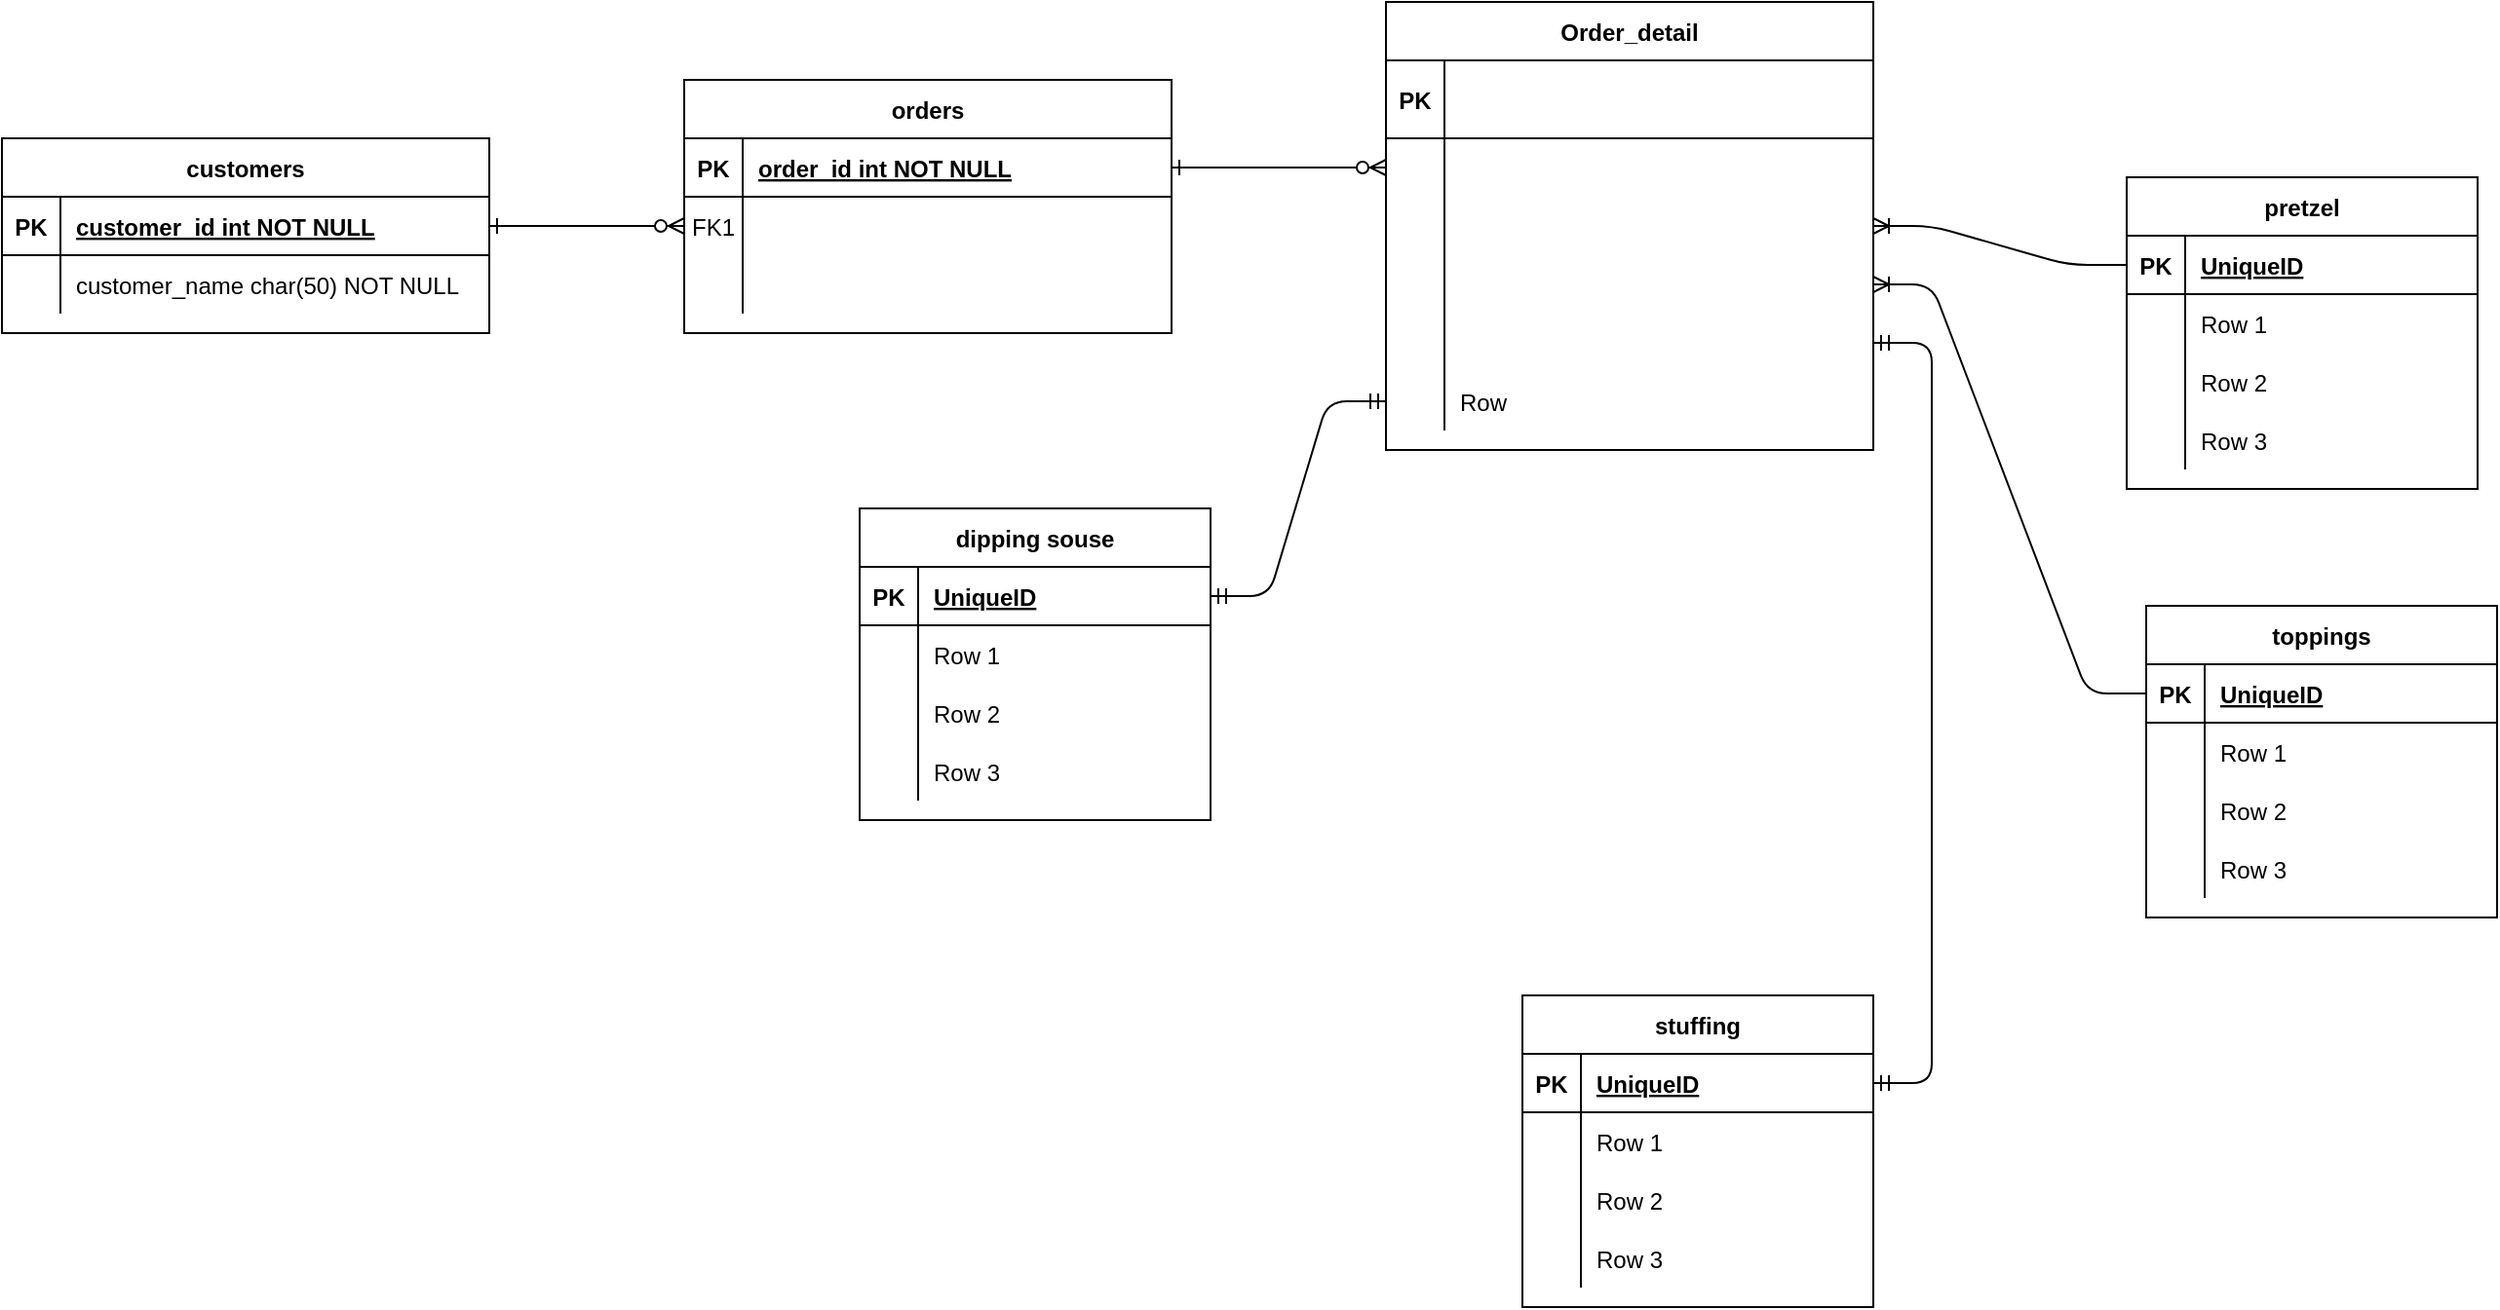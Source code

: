 <mxfile version="14.7.1" type="github">
  <diagram id="R2lEEEUBdFMjLlhIrx00" name="Page-1">
    <mxGraphModel dx="1941" dy="715" grid="1" gridSize="10" guides="1" tooltips="1" connect="1" arrows="1" fold="1" page="1" pageScale="1" pageWidth="850" pageHeight="1100" math="0" shadow="0" extFonts="Permanent Marker^https://fonts.googleapis.com/css?family=Permanent+Marker">
      <root>
        <mxCell id="0" />
        <mxCell id="1" parent="0" />
        <mxCell id="C-vyLk0tnHw3VtMMgP7b-1" value="" style="edgeStyle=entityRelationEdgeStyle;endArrow=ERzeroToMany;startArrow=ERone;endFill=1;startFill=0;" parent="1" source="C-vyLk0tnHw3VtMMgP7b-24" target="C-vyLk0tnHw3VtMMgP7b-6" edge="1">
          <mxGeometry width="100" height="100" relative="1" as="geometry">
            <mxPoint x="340" y="720" as="sourcePoint" />
            <mxPoint x="440" y="620" as="targetPoint" />
          </mxGeometry>
        </mxCell>
        <mxCell id="C-vyLk0tnHw3VtMMgP7b-12" value="" style="edgeStyle=entityRelationEdgeStyle;endArrow=ERzeroToMany;startArrow=ERone;endFill=1;startFill=0;" parent="1" source="C-vyLk0tnHw3VtMMgP7b-3" target="C-vyLk0tnHw3VtMMgP7b-17" edge="1">
          <mxGeometry width="100" height="100" relative="1" as="geometry">
            <mxPoint x="400" y="180" as="sourcePoint" />
            <mxPoint x="460" y="205" as="targetPoint" />
          </mxGeometry>
        </mxCell>
        <mxCell id="C-vyLk0tnHw3VtMMgP7b-2" value="orders" style="shape=table;startSize=30;container=1;collapsible=1;childLayout=tableLayout;fixedRows=1;rowLines=0;fontStyle=1;align=center;resizeLast=1;" parent="1" vertex="1">
          <mxGeometry x="390" y="50" width="250" height="130" as="geometry" />
        </mxCell>
        <mxCell id="C-vyLk0tnHw3VtMMgP7b-3" value="" style="shape=partialRectangle;collapsible=0;dropTarget=0;pointerEvents=0;fillColor=none;points=[[0,0.5],[1,0.5]];portConstraint=eastwest;top=0;left=0;right=0;bottom=1;" parent="C-vyLk0tnHw3VtMMgP7b-2" vertex="1">
          <mxGeometry y="30" width="250" height="30" as="geometry" />
        </mxCell>
        <mxCell id="C-vyLk0tnHw3VtMMgP7b-4" value="PK" style="shape=partialRectangle;overflow=hidden;connectable=0;fillColor=none;top=0;left=0;bottom=0;right=0;fontStyle=1;" parent="C-vyLk0tnHw3VtMMgP7b-3" vertex="1">
          <mxGeometry width="30" height="30" as="geometry" />
        </mxCell>
        <mxCell id="C-vyLk0tnHw3VtMMgP7b-5" value="order_id int NOT NULL " style="shape=partialRectangle;overflow=hidden;connectable=0;fillColor=none;top=0;left=0;bottom=0;right=0;align=left;spacingLeft=6;fontStyle=5;" parent="C-vyLk0tnHw3VtMMgP7b-3" vertex="1">
          <mxGeometry x="30" width="220" height="30" as="geometry" />
        </mxCell>
        <mxCell id="C-vyLk0tnHw3VtMMgP7b-6" value="" style="shape=partialRectangle;collapsible=0;dropTarget=0;pointerEvents=0;fillColor=none;points=[[0,0.5],[1,0.5]];portConstraint=eastwest;top=0;left=0;right=0;bottom=0;" parent="C-vyLk0tnHw3VtMMgP7b-2" vertex="1">
          <mxGeometry y="60" width="250" height="30" as="geometry" />
        </mxCell>
        <mxCell id="C-vyLk0tnHw3VtMMgP7b-7" value="FK1" style="shape=partialRectangle;overflow=hidden;connectable=0;fillColor=none;top=0;left=0;bottom=0;right=0;" parent="C-vyLk0tnHw3VtMMgP7b-6" vertex="1">
          <mxGeometry width="30" height="30" as="geometry" />
        </mxCell>
        <mxCell id="C-vyLk0tnHw3VtMMgP7b-8" value="" style="shape=partialRectangle;overflow=hidden;connectable=0;fillColor=none;top=0;left=0;bottom=0;right=0;align=left;spacingLeft=6;" parent="C-vyLk0tnHw3VtMMgP7b-6" vertex="1">
          <mxGeometry x="30" width="220" height="30" as="geometry" />
        </mxCell>
        <mxCell id="C-vyLk0tnHw3VtMMgP7b-9" value="" style="shape=partialRectangle;collapsible=0;dropTarget=0;pointerEvents=0;fillColor=none;points=[[0,0.5],[1,0.5]];portConstraint=eastwest;top=0;left=0;right=0;bottom=0;" parent="C-vyLk0tnHw3VtMMgP7b-2" vertex="1">
          <mxGeometry y="90" width="250" height="30" as="geometry" />
        </mxCell>
        <mxCell id="C-vyLk0tnHw3VtMMgP7b-10" value="" style="shape=partialRectangle;overflow=hidden;connectable=0;fillColor=none;top=0;left=0;bottom=0;right=0;" parent="C-vyLk0tnHw3VtMMgP7b-9" vertex="1">
          <mxGeometry width="30" height="30" as="geometry" />
        </mxCell>
        <mxCell id="C-vyLk0tnHw3VtMMgP7b-11" value="" style="shape=partialRectangle;overflow=hidden;connectable=0;fillColor=none;top=0;left=0;bottom=0;right=0;align=left;spacingLeft=6;" parent="C-vyLk0tnHw3VtMMgP7b-9" vertex="1">
          <mxGeometry x="30" width="220" height="30" as="geometry" />
        </mxCell>
        <mxCell id="C-vyLk0tnHw3VtMMgP7b-13" value="Order_detail" style="shape=table;startSize=30;container=1;collapsible=1;childLayout=tableLayout;fixedRows=1;rowLines=0;fontStyle=1;align=center;resizeLast=1;" parent="1" vertex="1">
          <mxGeometry x="750" y="10" width="250" height="230" as="geometry" />
        </mxCell>
        <mxCell id="C-vyLk0tnHw3VtMMgP7b-14" value="" style="shape=partialRectangle;collapsible=0;dropTarget=0;pointerEvents=0;fillColor=none;points=[[0,0.5],[1,0.5]];portConstraint=eastwest;top=0;left=0;right=0;bottom=1;" parent="C-vyLk0tnHw3VtMMgP7b-13" vertex="1">
          <mxGeometry y="30" width="250" height="40" as="geometry" />
        </mxCell>
        <mxCell id="C-vyLk0tnHw3VtMMgP7b-15" value="PK" style="shape=partialRectangle;overflow=hidden;connectable=0;fillColor=none;top=0;left=0;bottom=0;right=0;fontStyle=1;" parent="C-vyLk0tnHw3VtMMgP7b-14" vertex="1">
          <mxGeometry width="30" height="40" as="geometry" />
        </mxCell>
        <mxCell id="C-vyLk0tnHw3VtMMgP7b-16" value="" style="shape=partialRectangle;overflow=hidden;connectable=0;fillColor=none;top=0;left=0;bottom=0;right=0;align=left;spacingLeft=6;fontStyle=5;" parent="C-vyLk0tnHw3VtMMgP7b-14" vertex="1">
          <mxGeometry x="30" width="220" height="40" as="geometry" />
        </mxCell>
        <mxCell id="C-vyLk0tnHw3VtMMgP7b-17" value="" style="shape=partialRectangle;collapsible=0;dropTarget=0;pointerEvents=0;fillColor=none;points=[[0,0.5],[1,0.5]];portConstraint=eastwest;top=0;left=0;right=0;bottom=0;" parent="C-vyLk0tnHw3VtMMgP7b-13" vertex="1">
          <mxGeometry y="70" width="250" height="30" as="geometry" />
        </mxCell>
        <mxCell id="C-vyLk0tnHw3VtMMgP7b-18" value="" style="shape=partialRectangle;overflow=hidden;connectable=0;fillColor=none;top=0;left=0;bottom=0;right=0;" parent="C-vyLk0tnHw3VtMMgP7b-17" vertex="1">
          <mxGeometry width="30" height="30" as="geometry" />
        </mxCell>
        <mxCell id="C-vyLk0tnHw3VtMMgP7b-19" value="" style="shape=partialRectangle;overflow=hidden;connectable=0;fillColor=none;top=0;left=0;bottom=0;right=0;align=left;spacingLeft=6;" parent="C-vyLk0tnHw3VtMMgP7b-17" vertex="1">
          <mxGeometry x="30" width="220" height="30" as="geometry" />
        </mxCell>
        <mxCell id="C-vyLk0tnHw3VtMMgP7b-20" value="" style="shape=partialRectangle;collapsible=0;dropTarget=0;pointerEvents=0;fillColor=none;points=[[0,0.5],[1,0.5]];portConstraint=eastwest;top=0;left=0;right=0;bottom=0;" parent="C-vyLk0tnHw3VtMMgP7b-13" vertex="1">
          <mxGeometry y="100" width="250" height="30" as="geometry" />
        </mxCell>
        <mxCell id="C-vyLk0tnHw3VtMMgP7b-21" value="" style="shape=partialRectangle;overflow=hidden;connectable=0;fillColor=none;top=0;left=0;bottom=0;right=0;" parent="C-vyLk0tnHw3VtMMgP7b-20" vertex="1">
          <mxGeometry width="30" height="30" as="geometry" />
        </mxCell>
        <mxCell id="C-vyLk0tnHw3VtMMgP7b-22" value="" style="shape=partialRectangle;overflow=hidden;connectable=0;fillColor=none;top=0;left=0;bottom=0;right=0;align=left;spacingLeft=6;" parent="C-vyLk0tnHw3VtMMgP7b-20" vertex="1">
          <mxGeometry x="30" width="220" height="30" as="geometry" />
        </mxCell>
        <mxCell id="SeP6EEfmaqs1ro0g8CX2-17" value="" style="shape=partialRectangle;collapsible=0;dropTarget=0;pointerEvents=0;fillColor=none;top=0;left=0;bottom=0;right=0;points=[[0,0.5],[1,0.5]];portConstraint=eastwest;" vertex="1" parent="C-vyLk0tnHw3VtMMgP7b-13">
          <mxGeometry y="130" width="250" height="30" as="geometry" />
        </mxCell>
        <mxCell id="SeP6EEfmaqs1ro0g8CX2-18" value="" style="shape=partialRectangle;connectable=0;fillColor=none;top=0;left=0;bottom=0;right=0;editable=1;overflow=hidden;" vertex="1" parent="SeP6EEfmaqs1ro0g8CX2-17">
          <mxGeometry width="30" height="30" as="geometry" />
        </mxCell>
        <mxCell id="SeP6EEfmaqs1ro0g8CX2-19" value="" style="shape=partialRectangle;connectable=0;fillColor=none;top=0;left=0;bottom=0;right=0;align=left;spacingLeft=6;overflow=hidden;" vertex="1" parent="SeP6EEfmaqs1ro0g8CX2-17">
          <mxGeometry x="30" width="220" height="30" as="geometry" />
        </mxCell>
        <mxCell id="SeP6EEfmaqs1ro0g8CX2-22" value="" style="shape=partialRectangle;collapsible=0;dropTarget=0;pointerEvents=0;fillColor=none;top=0;left=0;bottom=0;right=0;points=[[0,0.5],[1,0.5]];portConstraint=eastwest;" vertex="1" parent="C-vyLk0tnHw3VtMMgP7b-13">
          <mxGeometry y="160" width="250" height="30" as="geometry" />
        </mxCell>
        <mxCell id="SeP6EEfmaqs1ro0g8CX2-23" value="" style="shape=partialRectangle;connectable=0;fillColor=none;top=0;left=0;bottom=0;right=0;editable=1;overflow=hidden;" vertex="1" parent="SeP6EEfmaqs1ro0g8CX2-22">
          <mxGeometry width="30" height="30" as="geometry" />
        </mxCell>
        <mxCell id="SeP6EEfmaqs1ro0g8CX2-24" value="" style="shape=partialRectangle;connectable=0;fillColor=none;top=0;left=0;bottom=0;right=0;align=left;spacingLeft=6;overflow=hidden;" vertex="1" parent="SeP6EEfmaqs1ro0g8CX2-22">
          <mxGeometry x="30" width="220" height="30" as="geometry" />
        </mxCell>
        <mxCell id="SeP6EEfmaqs1ro0g8CX2-54" value="" style="shape=partialRectangle;collapsible=0;dropTarget=0;pointerEvents=0;fillColor=none;top=0;left=0;bottom=0;right=0;points=[[0,0.5],[1,0.5]];portConstraint=eastwest;" vertex="1" parent="C-vyLk0tnHw3VtMMgP7b-13">
          <mxGeometry y="190" width="250" height="30" as="geometry" />
        </mxCell>
        <mxCell id="SeP6EEfmaqs1ro0g8CX2-55" value="" style="shape=partialRectangle;connectable=0;fillColor=none;top=0;left=0;bottom=0;right=0;editable=1;overflow=hidden;" vertex="1" parent="SeP6EEfmaqs1ro0g8CX2-54">
          <mxGeometry width="30" height="30" as="geometry" />
        </mxCell>
        <mxCell id="SeP6EEfmaqs1ro0g8CX2-56" value="Row" style="shape=partialRectangle;connectable=0;fillColor=none;top=0;left=0;bottom=0;right=0;align=left;spacingLeft=6;overflow=hidden;" vertex="1" parent="SeP6EEfmaqs1ro0g8CX2-54">
          <mxGeometry x="30" width="220" height="30" as="geometry" />
        </mxCell>
        <mxCell id="C-vyLk0tnHw3VtMMgP7b-23" value="customers" style="shape=table;startSize=30;container=1;collapsible=1;childLayout=tableLayout;fixedRows=1;rowLines=0;fontStyle=1;align=center;resizeLast=1;" parent="1" vertex="1">
          <mxGeometry x="40" y="80" width="250" height="100" as="geometry" />
        </mxCell>
        <mxCell id="C-vyLk0tnHw3VtMMgP7b-24" value="" style="shape=partialRectangle;collapsible=0;dropTarget=0;pointerEvents=0;fillColor=none;points=[[0,0.5],[1,0.5]];portConstraint=eastwest;top=0;left=0;right=0;bottom=1;" parent="C-vyLk0tnHw3VtMMgP7b-23" vertex="1">
          <mxGeometry y="30" width="250" height="30" as="geometry" />
        </mxCell>
        <mxCell id="C-vyLk0tnHw3VtMMgP7b-25" value="PK" style="shape=partialRectangle;overflow=hidden;connectable=0;fillColor=none;top=0;left=0;bottom=0;right=0;fontStyle=1;" parent="C-vyLk0tnHw3VtMMgP7b-24" vertex="1">
          <mxGeometry width="30" height="30" as="geometry" />
        </mxCell>
        <mxCell id="C-vyLk0tnHw3VtMMgP7b-26" value="customer_id int NOT NULL " style="shape=partialRectangle;overflow=hidden;connectable=0;fillColor=none;top=0;left=0;bottom=0;right=0;align=left;spacingLeft=6;fontStyle=5;" parent="C-vyLk0tnHw3VtMMgP7b-24" vertex="1">
          <mxGeometry x="30" width="220" height="30" as="geometry" />
        </mxCell>
        <mxCell id="C-vyLk0tnHw3VtMMgP7b-27" value="" style="shape=partialRectangle;collapsible=0;dropTarget=0;pointerEvents=0;fillColor=none;points=[[0,0.5],[1,0.5]];portConstraint=eastwest;top=0;left=0;right=0;bottom=0;" parent="C-vyLk0tnHw3VtMMgP7b-23" vertex="1">
          <mxGeometry y="60" width="250" height="30" as="geometry" />
        </mxCell>
        <mxCell id="C-vyLk0tnHw3VtMMgP7b-28" value="" style="shape=partialRectangle;overflow=hidden;connectable=0;fillColor=none;top=0;left=0;bottom=0;right=0;" parent="C-vyLk0tnHw3VtMMgP7b-27" vertex="1">
          <mxGeometry width="30" height="30" as="geometry" />
        </mxCell>
        <mxCell id="C-vyLk0tnHw3VtMMgP7b-29" value="customer_name char(50) NOT NULL" style="shape=partialRectangle;overflow=hidden;connectable=0;fillColor=none;top=0;left=0;bottom=0;right=0;align=left;spacingLeft=6;" parent="C-vyLk0tnHw3VtMMgP7b-27" vertex="1">
          <mxGeometry x="30" width="220" height="30" as="geometry" />
        </mxCell>
        <mxCell id="SeP6EEfmaqs1ro0g8CX2-1" value="pretzel" style="shape=table;startSize=30;container=1;collapsible=1;childLayout=tableLayout;fixedRows=1;rowLines=0;fontStyle=1;align=center;resizeLast=1;" vertex="1" parent="1">
          <mxGeometry x="1130" y="100" width="180" height="160" as="geometry" />
        </mxCell>
        <mxCell id="SeP6EEfmaqs1ro0g8CX2-2" value="" style="shape=partialRectangle;collapsible=0;dropTarget=0;pointerEvents=0;fillColor=none;top=0;left=0;bottom=1;right=0;points=[[0,0.5],[1,0.5]];portConstraint=eastwest;" vertex="1" parent="SeP6EEfmaqs1ro0g8CX2-1">
          <mxGeometry y="30" width="180" height="30" as="geometry" />
        </mxCell>
        <mxCell id="SeP6EEfmaqs1ro0g8CX2-3" value="PK" style="shape=partialRectangle;connectable=0;fillColor=none;top=0;left=0;bottom=0;right=0;fontStyle=1;overflow=hidden;" vertex="1" parent="SeP6EEfmaqs1ro0g8CX2-2">
          <mxGeometry width="30" height="30" as="geometry" />
        </mxCell>
        <mxCell id="SeP6EEfmaqs1ro0g8CX2-4" value="UniqueID" style="shape=partialRectangle;connectable=0;fillColor=none;top=0;left=0;bottom=0;right=0;align=left;spacingLeft=6;fontStyle=5;overflow=hidden;" vertex="1" parent="SeP6EEfmaqs1ro0g8CX2-2">
          <mxGeometry x="30" width="150" height="30" as="geometry" />
        </mxCell>
        <mxCell id="SeP6EEfmaqs1ro0g8CX2-5" value="" style="shape=partialRectangle;collapsible=0;dropTarget=0;pointerEvents=0;fillColor=none;top=0;left=0;bottom=0;right=0;points=[[0,0.5],[1,0.5]];portConstraint=eastwest;" vertex="1" parent="SeP6EEfmaqs1ro0g8CX2-1">
          <mxGeometry y="60" width="180" height="30" as="geometry" />
        </mxCell>
        <mxCell id="SeP6EEfmaqs1ro0g8CX2-6" value="" style="shape=partialRectangle;connectable=0;fillColor=none;top=0;left=0;bottom=0;right=0;editable=1;overflow=hidden;" vertex="1" parent="SeP6EEfmaqs1ro0g8CX2-5">
          <mxGeometry width="30" height="30" as="geometry" />
        </mxCell>
        <mxCell id="SeP6EEfmaqs1ro0g8CX2-7" value="Row 1" style="shape=partialRectangle;connectable=0;fillColor=none;top=0;left=0;bottom=0;right=0;align=left;spacingLeft=6;overflow=hidden;" vertex="1" parent="SeP6EEfmaqs1ro0g8CX2-5">
          <mxGeometry x="30" width="150" height="30" as="geometry" />
        </mxCell>
        <mxCell id="SeP6EEfmaqs1ro0g8CX2-8" value="" style="shape=partialRectangle;collapsible=0;dropTarget=0;pointerEvents=0;fillColor=none;top=0;left=0;bottom=0;right=0;points=[[0,0.5],[1,0.5]];portConstraint=eastwest;" vertex="1" parent="SeP6EEfmaqs1ro0g8CX2-1">
          <mxGeometry y="90" width="180" height="30" as="geometry" />
        </mxCell>
        <mxCell id="SeP6EEfmaqs1ro0g8CX2-9" value="" style="shape=partialRectangle;connectable=0;fillColor=none;top=0;left=0;bottom=0;right=0;editable=1;overflow=hidden;" vertex="1" parent="SeP6EEfmaqs1ro0g8CX2-8">
          <mxGeometry width="30" height="30" as="geometry" />
        </mxCell>
        <mxCell id="SeP6EEfmaqs1ro0g8CX2-10" value="Row 2" style="shape=partialRectangle;connectable=0;fillColor=none;top=0;left=0;bottom=0;right=0;align=left;spacingLeft=6;overflow=hidden;" vertex="1" parent="SeP6EEfmaqs1ro0g8CX2-8">
          <mxGeometry x="30" width="150" height="30" as="geometry" />
        </mxCell>
        <mxCell id="SeP6EEfmaqs1ro0g8CX2-11" value="" style="shape=partialRectangle;collapsible=0;dropTarget=0;pointerEvents=0;fillColor=none;top=0;left=0;bottom=0;right=0;points=[[0,0.5],[1,0.5]];portConstraint=eastwest;" vertex="1" parent="SeP6EEfmaqs1ro0g8CX2-1">
          <mxGeometry y="120" width="180" height="30" as="geometry" />
        </mxCell>
        <mxCell id="SeP6EEfmaqs1ro0g8CX2-12" value="" style="shape=partialRectangle;connectable=0;fillColor=none;top=0;left=0;bottom=0;right=0;editable=1;overflow=hidden;" vertex="1" parent="SeP6EEfmaqs1ro0g8CX2-11">
          <mxGeometry width="30" height="30" as="geometry" />
        </mxCell>
        <mxCell id="SeP6EEfmaqs1ro0g8CX2-13" value="Row 3" style="shape=partialRectangle;connectable=0;fillColor=none;top=0;left=0;bottom=0;right=0;align=left;spacingLeft=6;overflow=hidden;" vertex="1" parent="SeP6EEfmaqs1ro0g8CX2-11">
          <mxGeometry x="30" width="150" height="30" as="geometry" />
        </mxCell>
        <mxCell id="SeP6EEfmaqs1ro0g8CX2-14" value="" style="edgeStyle=entityRelationEdgeStyle;fontSize=12;html=1;endArrow=ERoneToMany;" edge="1" parent="1" source="SeP6EEfmaqs1ro0g8CX2-2" target="C-vyLk0tnHw3VtMMgP7b-20">
          <mxGeometry width="100" height="100" relative="1" as="geometry">
            <mxPoint x="370" y="420" as="sourcePoint" />
            <mxPoint x="470" y="320" as="targetPoint" />
          </mxGeometry>
        </mxCell>
        <mxCell id="SeP6EEfmaqs1ro0g8CX2-25" value="toppings" style="shape=table;startSize=30;container=1;collapsible=1;childLayout=tableLayout;fixedRows=1;rowLines=0;fontStyle=1;align=center;resizeLast=1;" vertex="1" parent="1">
          <mxGeometry x="1140" y="320" width="180" height="160" as="geometry" />
        </mxCell>
        <mxCell id="SeP6EEfmaqs1ro0g8CX2-26" value="" style="shape=partialRectangle;collapsible=0;dropTarget=0;pointerEvents=0;fillColor=none;top=0;left=0;bottom=1;right=0;points=[[0,0.5],[1,0.5]];portConstraint=eastwest;" vertex="1" parent="SeP6EEfmaqs1ro0g8CX2-25">
          <mxGeometry y="30" width="180" height="30" as="geometry" />
        </mxCell>
        <mxCell id="SeP6EEfmaqs1ro0g8CX2-27" value="PK" style="shape=partialRectangle;connectable=0;fillColor=none;top=0;left=0;bottom=0;right=0;fontStyle=1;overflow=hidden;" vertex="1" parent="SeP6EEfmaqs1ro0g8CX2-26">
          <mxGeometry width="30" height="30" as="geometry" />
        </mxCell>
        <mxCell id="SeP6EEfmaqs1ro0g8CX2-28" value="UniqueID" style="shape=partialRectangle;connectable=0;fillColor=none;top=0;left=0;bottom=0;right=0;align=left;spacingLeft=6;fontStyle=5;overflow=hidden;" vertex="1" parent="SeP6EEfmaqs1ro0g8CX2-26">
          <mxGeometry x="30" width="150" height="30" as="geometry" />
        </mxCell>
        <mxCell id="SeP6EEfmaqs1ro0g8CX2-29" value="" style="shape=partialRectangle;collapsible=0;dropTarget=0;pointerEvents=0;fillColor=none;top=0;left=0;bottom=0;right=0;points=[[0,0.5],[1,0.5]];portConstraint=eastwest;" vertex="1" parent="SeP6EEfmaqs1ro0g8CX2-25">
          <mxGeometry y="60" width="180" height="30" as="geometry" />
        </mxCell>
        <mxCell id="SeP6EEfmaqs1ro0g8CX2-30" value="" style="shape=partialRectangle;connectable=0;fillColor=none;top=0;left=0;bottom=0;right=0;editable=1;overflow=hidden;" vertex="1" parent="SeP6EEfmaqs1ro0g8CX2-29">
          <mxGeometry width="30" height="30" as="geometry" />
        </mxCell>
        <mxCell id="SeP6EEfmaqs1ro0g8CX2-31" value="Row 1" style="shape=partialRectangle;connectable=0;fillColor=none;top=0;left=0;bottom=0;right=0;align=left;spacingLeft=6;overflow=hidden;" vertex="1" parent="SeP6EEfmaqs1ro0g8CX2-29">
          <mxGeometry x="30" width="150" height="30" as="geometry" />
        </mxCell>
        <mxCell id="SeP6EEfmaqs1ro0g8CX2-32" value="" style="shape=partialRectangle;collapsible=0;dropTarget=0;pointerEvents=0;fillColor=none;top=0;left=0;bottom=0;right=0;points=[[0,0.5],[1,0.5]];portConstraint=eastwest;" vertex="1" parent="SeP6EEfmaqs1ro0g8CX2-25">
          <mxGeometry y="90" width="180" height="30" as="geometry" />
        </mxCell>
        <mxCell id="SeP6EEfmaqs1ro0g8CX2-33" value="" style="shape=partialRectangle;connectable=0;fillColor=none;top=0;left=0;bottom=0;right=0;editable=1;overflow=hidden;" vertex="1" parent="SeP6EEfmaqs1ro0g8CX2-32">
          <mxGeometry width="30" height="30" as="geometry" />
        </mxCell>
        <mxCell id="SeP6EEfmaqs1ro0g8CX2-34" value="Row 2" style="shape=partialRectangle;connectable=0;fillColor=none;top=0;left=0;bottom=0;right=0;align=left;spacingLeft=6;overflow=hidden;" vertex="1" parent="SeP6EEfmaqs1ro0g8CX2-32">
          <mxGeometry x="30" width="150" height="30" as="geometry" />
        </mxCell>
        <mxCell id="SeP6EEfmaqs1ro0g8CX2-35" value="" style="shape=partialRectangle;collapsible=0;dropTarget=0;pointerEvents=0;fillColor=none;top=0;left=0;bottom=0;right=0;points=[[0,0.5],[1,0.5]];portConstraint=eastwest;" vertex="1" parent="SeP6EEfmaqs1ro0g8CX2-25">
          <mxGeometry y="120" width="180" height="30" as="geometry" />
        </mxCell>
        <mxCell id="SeP6EEfmaqs1ro0g8CX2-36" value="" style="shape=partialRectangle;connectable=0;fillColor=none;top=0;left=0;bottom=0;right=0;editable=1;overflow=hidden;" vertex="1" parent="SeP6EEfmaqs1ro0g8CX2-35">
          <mxGeometry width="30" height="30" as="geometry" />
        </mxCell>
        <mxCell id="SeP6EEfmaqs1ro0g8CX2-37" value="Row 3" style="shape=partialRectangle;connectable=0;fillColor=none;top=0;left=0;bottom=0;right=0;align=left;spacingLeft=6;overflow=hidden;" vertex="1" parent="SeP6EEfmaqs1ro0g8CX2-35">
          <mxGeometry x="30" width="150" height="30" as="geometry" />
        </mxCell>
        <mxCell id="SeP6EEfmaqs1ro0g8CX2-38" value="" style="edgeStyle=entityRelationEdgeStyle;fontSize=12;html=1;endArrow=ERoneToMany;" edge="1" parent="1" source="SeP6EEfmaqs1ro0g8CX2-26" target="SeP6EEfmaqs1ro0g8CX2-17">
          <mxGeometry width="100" height="100" relative="1" as="geometry">
            <mxPoint x="370" y="420" as="sourcePoint" />
            <mxPoint x="470" y="320" as="targetPoint" />
          </mxGeometry>
        </mxCell>
        <mxCell id="SeP6EEfmaqs1ro0g8CX2-39" value="stuffing" style="shape=table;startSize=30;container=1;collapsible=1;childLayout=tableLayout;fixedRows=1;rowLines=0;fontStyle=1;align=center;resizeLast=1;" vertex="1" parent="1">
          <mxGeometry x="820" y="520" width="180" height="160" as="geometry" />
        </mxCell>
        <mxCell id="SeP6EEfmaqs1ro0g8CX2-40" value="" style="shape=partialRectangle;collapsible=0;dropTarget=0;pointerEvents=0;fillColor=none;top=0;left=0;bottom=1;right=0;points=[[0,0.5],[1,0.5]];portConstraint=eastwest;" vertex="1" parent="SeP6EEfmaqs1ro0g8CX2-39">
          <mxGeometry y="30" width="180" height="30" as="geometry" />
        </mxCell>
        <mxCell id="SeP6EEfmaqs1ro0g8CX2-41" value="PK" style="shape=partialRectangle;connectable=0;fillColor=none;top=0;left=0;bottom=0;right=0;fontStyle=1;overflow=hidden;" vertex="1" parent="SeP6EEfmaqs1ro0g8CX2-40">
          <mxGeometry width="30" height="30" as="geometry" />
        </mxCell>
        <mxCell id="SeP6EEfmaqs1ro0g8CX2-42" value="UniqueID" style="shape=partialRectangle;connectable=0;fillColor=none;top=0;left=0;bottom=0;right=0;align=left;spacingLeft=6;fontStyle=5;overflow=hidden;" vertex="1" parent="SeP6EEfmaqs1ro0g8CX2-40">
          <mxGeometry x="30" width="150" height="30" as="geometry" />
        </mxCell>
        <mxCell id="SeP6EEfmaqs1ro0g8CX2-43" value="" style="shape=partialRectangle;collapsible=0;dropTarget=0;pointerEvents=0;fillColor=none;top=0;left=0;bottom=0;right=0;points=[[0,0.5],[1,0.5]];portConstraint=eastwest;" vertex="1" parent="SeP6EEfmaqs1ro0g8CX2-39">
          <mxGeometry y="60" width="180" height="30" as="geometry" />
        </mxCell>
        <mxCell id="SeP6EEfmaqs1ro0g8CX2-44" value="" style="shape=partialRectangle;connectable=0;fillColor=none;top=0;left=0;bottom=0;right=0;editable=1;overflow=hidden;" vertex="1" parent="SeP6EEfmaqs1ro0g8CX2-43">
          <mxGeometry width="30" height="30" as="geometry" />
        </mxCell>
        <mxCell id="SeP6EEfmaqs1ro0g8CX2-45" value="Row 1" style="shape=partialRectangle;connectable=0;fillColor=none;top=0;left=0;bottom=0;right=0;align=left;spacingLeft=6;overflow=hidden;" vertex="1" parent="SeP6EEfmaqs1ro0g8CX2-43">
          <mxGeometry x="30" width="150" height="30" as="geometry" />
        </mxCell>
        <mxCell id="SeP6EEfmaqs1ro0g8CX2-46" value="" style="shape=partialRectangle;collapsible=0;dropTarget=0;pointerEvents=0;fillColor=none;top=0;left=0;bottom=0;right=0;points=[[0,0.5],[1,0.5]];portConstraint=eastwest;" vertex="1" parent="SeP6EEfmaqs1ro0g8CX2-39">
          <mxGeometry y="90" width="180" height="30" as="geometry" />
        </mxCell>
        <mxCell id="SeP6EEfmaqs1ro0g8CX2-47" value="" style="shape=partialRectangle;connectable=0;fillColor=none;top=0;left=0;bottom=0;right=0;editable=1;overflow=hidden;" vertex="1" parent="SeP6EEfmaqs1ro0g8CX2-46">
          <mxGeometry width="30" height="30" as="geometry" />
        </mxCell>
        <mxCell id="SeP6EEfmaqs1ro0g8CX2-48" value="Row 2" style="shape=partialRectangle;connectable=0;fillColor=none;top=0;left=0;bottom=0;right=0;align=left;spacingLeft=6;overflow=hidden;" vertex="1" parent="SeP6EEfmaqs1ro0g8CX2-46">
          <mxGeometry x="30" width="150" height="30" as="geometry" />
        </mxCell>
        <mxCell id="SeP6EEfmaqs1ro0g8CX2-49" value="" style="shape=partialRectangle;collapsible=0;dropTarget=0;pointerEvents=0;fillColor=none;top=0;left=0;bottom=0;right=0;points=[[0,0.5],[1,0.5]];portConstraint=eastwest;" vertex="1" parent="SeP6EEfmaqs1ro0g8CX2-39">
          <mxGeometry y="120" width="180" height="30" as="geometry" />
        </mxCell>
        <mxCell id="SeP6EEfmaqs1ro0g8CX2-50" value="" style="shape=partialRectangle;connectable=0;fillColor=none;top=0;left=0;bottom=0;right=0;editable=1;overflow=hidden;" vertex="1" parent="SeP6EEfmaqs1ro0g8CX2-49">
          <mxGeometry width="30" height="30" as="geometry" />
        </mxCell>
        <mxCell id="SeP6EEfmaqs1ro0g8CX2-51" value="Row 3" style="shape=partialRectangle;connectable=0;fillColor=none;top=0;left=0;bottom=0;right=0;align=left;spacingLeft=6;overflow=hidden;" vertex="1" parent="SeP6EEfmaqs1ro0g8CX2-49">
          <mxGeometry x="30" width="150" height="30" as="geometry" />
        </mxCell>
        <mxCell id="SeP6EEfmaqs1ro0g8CX2-52" value="" style="edgeStyle=entityRelationEdgeStyle;fontSize=12;html=1;endArrow=ERmandOne;startArrow=ERmandOne;" edge="1" parent="1" source="SeP6EEfmaqs1ro0g8CX2-22" target="SeP6EEfmaqs1ro0g8CX2-40">
          <mxGeometry width="100" height="100" relative="1" as="geometry">
            <mxPoint x="370" y="420" as="sourcePoint" />
            <mxPoint x="470" y="320" as="targetPoint" />
          </mxGeometry>
        </mxCell>
        <mxCell id="SeP6EEfmaqs1ro0g8CX2-57" value="dipping souse" style="shape=table;startSize=30;container=1;collapsible=1;childLayout=tableLayout;fixedRows=1;rowLines=0;fontStyle=1;align=center;resizeLast=1;" vertex="1" parent="1">
          <mxGeometry x="480" y="270" width="180" height="160" as="geometry" />
        </mxCell>
        <mxCell id="SeP6EEfmaqs1ro0g8CX2-58" value="" style="shape=partialRectangle;collapsible=0;dropTarget=0;pointerEvents=0;fillColor=none;top=0;left=0;bottom=1;right=0;points=[[0,0.5],[1,0.5]];portConstraint=eastwest;" vertex="1" parent="SeP6EEfmaqs1ro0g8CX2-57">
          <mxGeometry y="30" width="180" height="30" as="geometry" />
        </mxCell>
        <mxCell id="SeP6EEfmaqs1ro0g8CX2-59" value="PK" style="shape=partialRectangle;connectable=0;fillColor=none;top=0;left=0;bottom=0;right=0;fontStyle=1;overflow=hidden;" vertex="1" parent="SeP6EEfmaqs1ro0g8CX2-58">
          <mxGeometry width="30" height="30" as="geometry" />
        </mxCell>
        <mxCell id="SeP6EEfmaqs1ro0g8CX2-60" value="UniqueID" style="shape=partialRectangle;connectable=0;fillColor=none;top=0;left=0;bottom=0;right=0;align=left;spacingLeft=6;fontStyle=5;overflow=hidden;" vertex="1" parent="SeP6EEfmaqs1ro0g8CX2-58">
          <mxGeometry x="30" width="150" height="30" as="geometry" />
        </mxCell>
        <mxCell id="SeP6EEfmaqs1ro0g8CX2-61" value="" style="shape=partialRectangle;collapsible=0;dropTarget=0;pointerEvents=0;fillColor=none;top=0;left=0;bottom=0;right=0;points=[[0,0.5],[1,0.5]];portConstraint=eastwest;" vertex="1" parent="SeP6EEfmaqs1ro0g8CX2-57">
          <mxGeometry y="60" width="180" height="30" as="geometry" />
        </mxCell>
        <mxCell id="SeP6EEfmaqs1ro0g8CX2-62" value="" style="shape=partialRectangle;connectable=0;fillColor=none;top=0;left=0;bottom=0;right=0;editable=1;overflow=hidden;" vertex="1" parent="SeP6EEfmaqs1ro0g8CX2-61">
          <mxGeometry width="30" height="30" as="geometry" />
        </mxCell>
        <mxCell id="SeP6EEfmaqs1ro0g8CX2-63" value="Row 1" style="shape=partialRectangle;connectable=0;fillColor=none;top=0;left=0;bottom=0;right=0;align=left;spacingLeft=6;overflow=hidden;" vertex="1" parent="SeP6EEfmaqs1ro0g8CX2-61">
          <mxGeometry x="30" width="150" height="30" as="geometry" />
        </mxCell>
        <mxCell id="SeP6EEfmaqs1ro0g8CX2-64" value="" style="shape=partialRectangle;collapsible=0;dropTarget=0;pointerEvents=0;fillColor=none;top=0;left=0;bottom=0;right=0;points=[[0,0.5],[1,0.5]];portConstraint=eastwest;" vertex="1" parent="SeP6EEfmaqs1ro0g8CX2-57">
          <mxGeometry y="90" width="180" height="30" as="geometry" />
        </mxCell>
        <mxCell id="SeP6EEfmaqs1ro0g8CX2-65" value="" style="shape=partialRectangle;connectable=0;fillColor=none;top=0;left=0;bottom=0;right=0;editable=1;overflow=hidden;" vertex="1" parent="SeP6EEfmaqs1ro0g8CX2-64">
          <mxGeometry width="30" height="30" as="geometry" />
        </mxCell>
        <mxCell id="SeP6EEfmaqs1ro0g8CX2-66" value="Row 2" style="shape=partialRectangle;connectable=0;fillColor=none;top=0;left=0;bottom=0;right=0;align=left;spacingLeft=6;overflow=hidden;" vertex="1" parent="SeP6EEfmaqs1ro0g8CX2-64">
          <mxGeometry x="30" width="150" height="30" as="geometry" />
        </mxCell>
        <mxCell id="SeP6EEfmaqs1ro0g8CX2-67" value="" style="shape=partialRectangle;collapsible=0;dropTarget=0;pointerEvents=0;fillColor=none;top=0;left=0;bottom=0;right=0;points=[[0,0.5],[1,0.5]];portConstraint=eastwest;" vertex="1" parent="SeP6EEfmaqs1ro0g8CX2-57">
          <mxGeometry y="120" width="180" height="30" as="geometry" />
        </mxCell>
        <mxCell id="SeP6EEfmaqs1ro0g8CX2-68" value="" style="shape=partialRectangle;connectable=0;fillColor=none;top=0;left=0;bottom=0;right=0;editable=1;overflow=hidden;" vertex="1" parent="SeP6EEfmaqs1ro0g8CX2-67">
          <mxGeometry width="30" height="30" as="geometry" />
        </mxCell>
        <mxCell id="SeP6EEfmaqs1ro0g8CX2-69" value="Row 3" style="shape=partialRectangle;connectable=0;fillColor=none;top=0;left=0;bottom=0;right=0;align=left;spacingLeft=6;overflow=hidden;" vertex="1" parent="SeP6EEfmaqs1ro0g8CX2-67">
          <mxGeometry x="30" width="150" height="30" as="geometry" />
        </mxCell>
        <mxCell id="SeP6EEfmaqs1ro0g8CX2-71" value="" style="edgeStyle=entityRelationEdgeStyle;fontSize=12;html=1;endArrow=ERmandOne;startArrow=ERmandOne;" edge="1" parent="1" source="SeP6EEfmaqs1ro0g8CX2-54" target="SeP6EEfmaqs1ro0g8CX2-58">
          <mxGeometry width="100" height="100" relative="1" as="geometry">
            <mxPoint x="370" y="420" as="sourcePoint" />
            <mxPoint x="470" y="320" as="targetPoint" />
          </mxGeometry>
        </mxCell>
      </root>
    </mxGraphModel>
  </diagram>
</mxfile>
